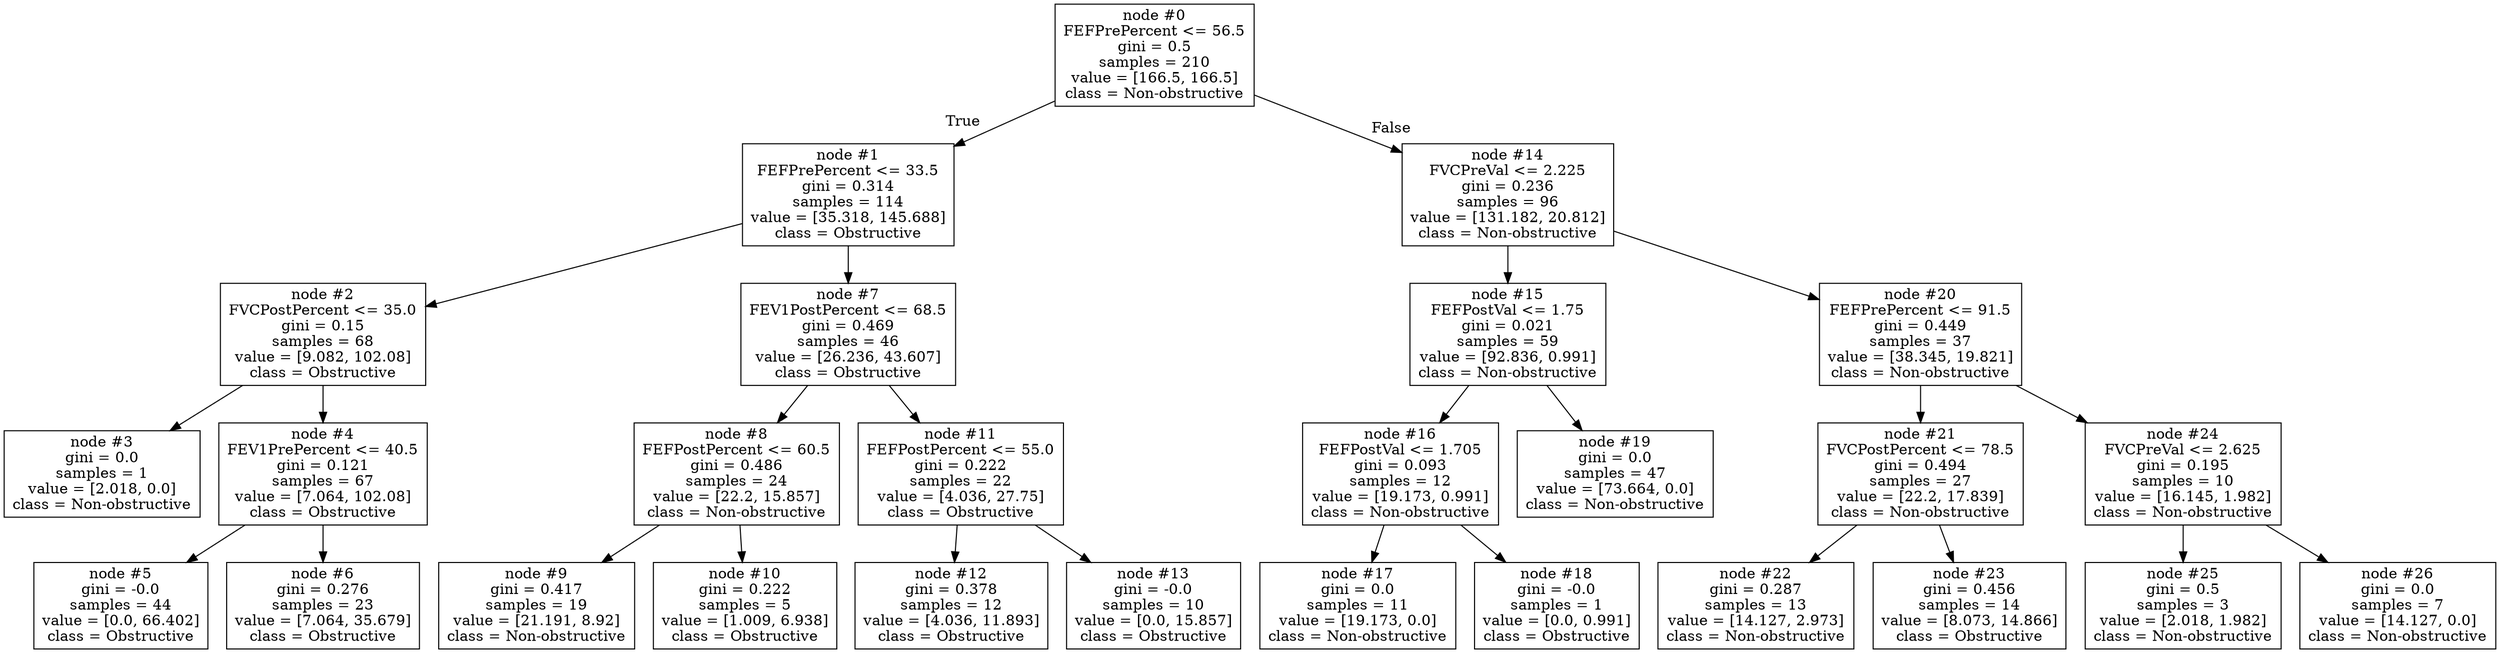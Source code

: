 digraph Tree {
node [shape=box] ;
0 [label="node #0\nFEFPrePercent <= 56.5\ngini = 0.5\nsamples = 210\nvalue = [166.5, 166.5]\nclass = Non-obstructive"] ;
1 [label="node #1\nFEFPrePercent <= 33.5\ngini = 0.314\nsamples = 114\nvalue = [35.318, 145.688]\nclass = Obstructive"] ;
0 -> 1 [labeldistance=2.5, labelangle=45, headlabel="True"] ;
2 [label="node #2\nFVCPostPercent <= 35.0\ngini = 0.15\nsamples = 68\nvalue = [9.082, 102.08]\nclass = Obstructive"] ;
1 -> 2 ;
3 [label="node #3\ngini = 0.0\nsamples = 1\nvalue = [2.018, 0.0]\nclass = Non-obstructive"] ;
2 -> 3 ;
4 [label="node #4\nFEV1PrePercent <= 40.5\ngini = 0.121\nsamples = 67\nvalue = [7.064, 102.08]\nclass = Obstructive"] ;
2 -> 4 ;
5 [label="node #5\ngini = -0.0\nsamples = 44\nvalue = [0.0, 66.402]\nclass = Obstructive"] ;
4 -> 5 ;
6 [label="node #6\ngini = 0.276\nsamples = 23\nvalue = [7.064, 35.679]\nclass = Obstructive"] ;
4 -> 6 ;
7 [label="node #7\nFEV1PostPercent <= 68.5\ngini = 0.469\nsamples = 46\nvalue = [26.236, 43.607]\nclass = Obstructive"] ;
1 -> 7 ;
8 [label="node #8\nFEFPostPercent <= 60.5\ngini = 0.486\nsamples = 24\nvalue = [22.2, 15.857]\nclass = Non-obstructive"] ;
7 -> 8 ;
9 [label="node #9\ngini = 0.417\nsamples = 19\nvalue = [21.191, 8.92]\nclass = Non-obstructive"] ;
8 -> 9 ;
10 [label="node #10\ngini = 0.222\nsamples = 5\nvalue = [1.009, 6.938]\nclass = Obstructive"] ;
8 -> 10 ;
11 [label="node #11\nFEFPostPercent <= 55.0\ngini = 0.222\nsamples = 22\nvalue = [4.036, 27.75]\nclass = Obstructive"] ;
7 -> 11 ;
12 [label="node #12\ngini = 0.378\nsamples = 12\nvalue = [4.036, 11.893]\nclass = Obstructive"] ;
11 -> 12 ;
13 [label="node #13\ngini = -0.0\nsamples = 10\nvalue = [0.0, 15.857]\nclass = Obstructive"] ;
11 -> 13 ;
14 [label="node #14\nFVCPreVal <= 2.225\ngini = 0.236\nsamples = 96\nvalue = [131.182, 20.812]\nclass = Non-obstructive"] ;
0 -> 14 [labeldistance=2.5, labelangle=-45, headlabel="False"] ;
15 [label="node #15\nFEFPostVal <= 1.75\ngini = 0.021\nsamples = 59\nvalue = [92.836, 0.991]\nclass = Non-obstructive"] ;
14 -> 15 ;
16 [label="node #16\nFEFPostVal <= 1.705\ngini = 0.093\nsamples = 12\nvalue = [19.173, 0.991]\nclass = Non-obstructive"] ;
15 -> 16 ;
17 [label="node #17\ngini = 0.0\nsamples = 11\nvalue = [19.173, 0.0]\nclass = Non-obstructive"] ;
16 -> 17 ;
18 [label="node #18\ngini = -0.0\nsamples = 1\nvalue = [0.0, 0.991]\nclass = Obstructive"] ;
16 -> 18 ;
19 [label="node #19\ngini = 0.0\nsamples = 47\nvalue = [73.664, 0.0]\nclass = Non-obstructive"] ;
15 -> 19 ;
20 [label="node #20\nFEFPrePercent <= 91.5\ngini = 0.449\nsamples = 37\nvalue = [38.345, 19.821]\nclass = Non-obstructive"] ;
14 -> 20 ;
21 [label="node #21\nFVCPostPercent <= 78.5\ngini = 0.494\nsamples = 27\nvalue = [22.2, 17.839]\nclass = Non-obstructive"] ;
20 -> 21 ;
22 [label="node #22\ngini = 0.287\nsamples = 13\nvalue = [14.127, 2.973]\nclass = Non-obstructive"] ;
21 -> 22 ;
23 [label="node #23\ngini = 0.456\nsamples = 14\nvalue = [8.073, 14.866]\nclass = Obstructive"] ;
21 -> 23 ;
24 [label="node #24\nFVCPreVal <= 2.625\ngini = 0.195\nsamples = 10\nvalue = [16.145, 1.982]\nclass = Non-obstructive"] ;
20 -> 24 ;
25 [label="node #25\ngini = 0.5\nsamples = 3\nvalue = [2.018, 1.982]\nclass = Non-obstructive"] ;
24 -> 25 ;
26 [label="node #26\ngini = 0.0\nsamples = 7\nvalue = [14.127, 0.0]\nclass = Non-obstructive"] ;
24 -> 26 ;
}